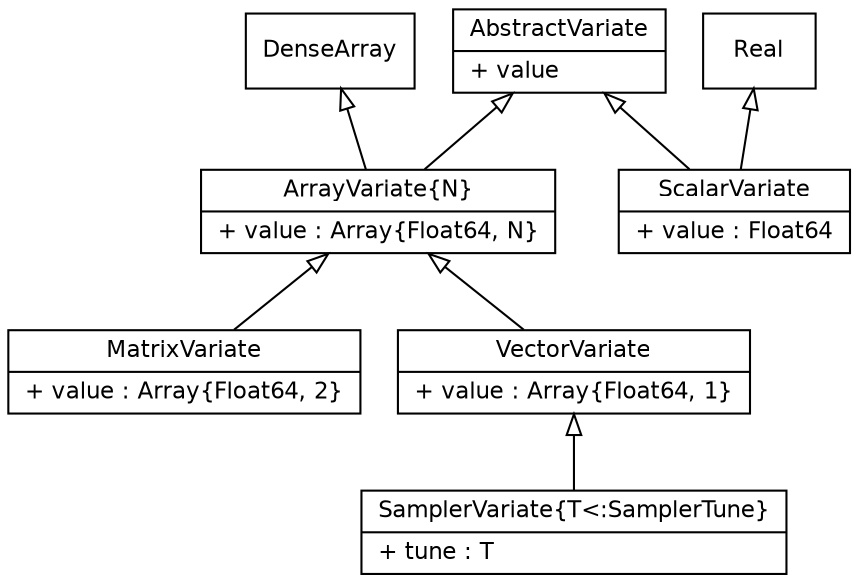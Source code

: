 digraph Variate {
    fontname = "Helvetica"
    fontsize = 11

    node [fontname = "Helvetica", fontsize = 11, shape = record]

    edge [fontname = "Helvetica", fontsize = 11, dir = back, arrowtail = empty]

    AbstractVariate [label = "{AbstractVariate|+ value\l}"]

    ArrayVariate [label = "{ArrayVariate\{N\}|+ value : Array\{Float64, N\}\l}"]

    DenseArray [label = "{DenseArray}"]

    MatrixVariate [label = "{MatrixVariate|+ value : Array\{Float64, 2\}\l}"]

    Real [label = "{Real}"]

    SamplerVariate [label = "{SamplerVariate\{T\<\:SamplerTune\}|+ tune : T\l}"]

    ScalarVariate [label = "{ScalarVariate|+ value : Float64\l}"]

    VectorVariate [label = "{VectorVariate|+ value : Array\{Float64, 1\}\l}"]

    AbstractVariate -> ArrayVariate
    AbstractVariate -> ScalarVariate
    ArrayVariate -> MatrixVariate
    ArrayVariate -> VectorVariate
    DenseArray -> ArrayVariate
    Real -> ScalarVariate
    VectorVariate -> SamplerVariate

}
